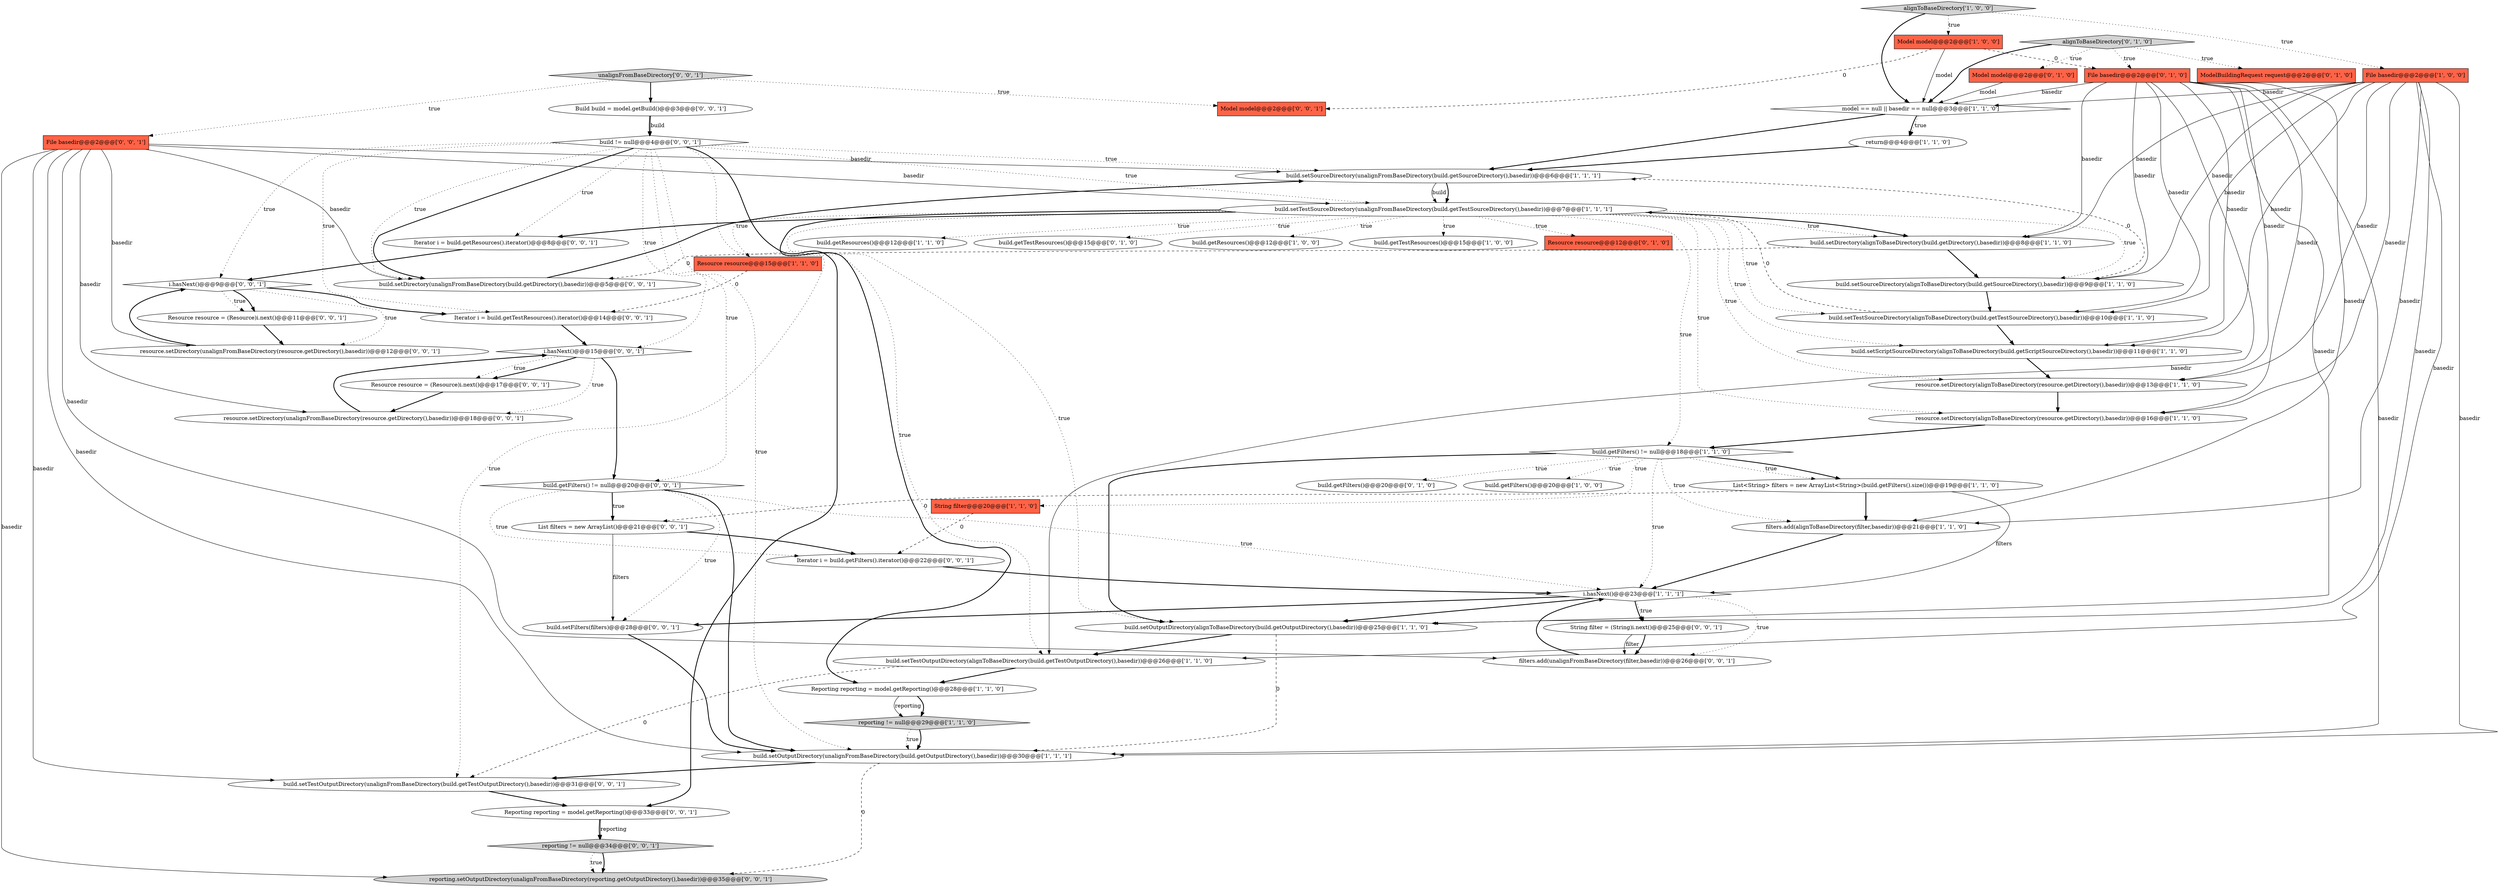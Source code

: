 digraph {
18 [style = filled, label = "build.setOutputDirectory(alignToBaseDirectory(build.getOutputDirectory(),basedir))@@@25@@@['1', '1', '0']", fillcolor = white, shape = ellipse image = "AAA0AAABBB1BBB"];
16 [style = filled, label = "build.setScriptSourceDirectory(alignToBaseDirectory(build.getScriptSourceDirectory(),basedir))@@@11@@@['1', '1', '0']", fillcolor = white, shape = ellipse image = "AAA0AAABBB1BBB"];
43 [style = filled, label = "Reporting reporting = model.getReporting()@@@33@@@['0', '0', '1']", fillcolor = white, shape = ellipse image = "AAA0AAABBB3BBB"];
39 [style = filled, label = "build.getFilters() != null@@@20@@@['0', '0', '1']", fillcolor = white, shape = diamond image = "AAA0AAABBB3BBB"];
2 [style = filled, label = "i.hasNext()@@@23@@@['1', '1', '1']", fillcolor = white, shape = diamond image = "AAA0AAABBB1BBB"];
45 [style = filled, label = "File basedir@@@2@@@['0', '0', '1']", fillcolor = tomato, shape = box image = "AAA0AAABBB3BBB"];
27 [style = filled, label = "build.setDirectory(alignToBaseDirectory(build.getDirectory(),basedir))@@@8@@@['1', '1', '0']", fillcolor = white, shape = ellipse image = "AAA0AAABBB1BBB"];
12 [style = filled, label = "File basedir@@@2@@@['1', '0', '0']", fillcolor = tomato, shape = box image = "AAA0AAABBB1BBB"];
55 [style = filled, label = "String filter = (String)i.next()@@@25@@@['0', '0', '1']", fillcolor = white, shape = ellipse image = "AAA0AAABBB3BBB"];
15 [style = filled, label = "build.setTestOutputDirectory(alignToBaseDirectory(build.getTestOutputDirectory(),basedir))@@@26@@@['1', '1', '0']", fillcolor = white, shape = ellipse image = "AAA0AAABBB1BBB"];
1 [style = filled, label = "model == null || basedir == null@@@3@@@['1', '1', '0']", fillcolor = white, shape = diamond image = "AAA0AAABBB1BBB"];
50 [style = filled, label = "List filters = new ArrayList()@@@21@@@['0', '0', '1']", fillcolor = white, shape = ellipse image = "AAA0AAABBB3BBB"];
14 [style = filled, label = "build.setSourceDirectory(unalignFromBaseDirectory(build.getSourceDirectory(),basedir))@@@6@@@['1', '1', '1']", fillcolor = white, shape = ellipse image = "AAA0AAABBB1BBB"];
19 [style = filled, label = "reporting != null@@@29@@@['1', '1', '0']", fillcolor = lightgray, shape = diamond image = "AAA0AAABBB1BBB"];
22 [style = filled, label = "Resource resource@@@15@@@['1', '1', '0']", fillcolor = tomato, shape = box image = "AAA0AAABBB1BBB"];
37 [style = filled, label = "reporting.setOutputDirectory(unalignFromBaseDirectory(reporting.getOutputDirectory(),basedir))@@@35@@@['0', '0', '1']", fillcolor = lightgray, shape = ellipse image = "AAA0AAABBB3BBB"];
42 [style = filled, label = "Iterator i = build.getFilters().iterator()@@@22@@@['0', '0', '1']", fillcolor = white, shape = ellipse image = "AAA0AAABBB3BBB"];
41 [style = filled, label = "Build build = model.getBuild()@@@3@@@['0', '0', '1']", fillcolor = white, shape = ellipse image = "AAA0AAABBB3BBB"];
24 [style = filled, label = "build.setTestSourceDirectory(alignToBaseDirectory(build.getTestSourceDirectory(),basedir))@@@10@@@['1', '1', '0']", fillcolor = white, shape = ellipse image = "AAA0AAABBB1BBB"];
20 [style = filled, label = "return@@@4@@@['1', '1', '0']", fillcolor = white, shape = ellipse image = "AAA0AAABBB1BBB"];
0 [style = filled, label = "filters.add(alignToBaseDirectory(filter,basedir))@@@21@@@['1', '1', '0']", fillcolor = white, shape = ellipse image = "AAA0AAABBB1BBB"];
48 [style = filled, label = "reporting != null@@@34@@@['0', '0', '1']", fillcolor = lightgray, shape = diamond image = "AAA0AAABBB3BBB"];
28 [style = filled, label = "ModelBuildingRequest request@@@2@@@['0', '1', '0']", fillcolor = tomato, shape = box image = "AAA0AAABBB2BBB"];
23 [style = filled, label = "String filter@@@20@@@['1', '1', '0']", fillcolor = tomato, shape = box image = "AAA0AAABBB1BBB"];
5 [style = filled, label = "alignToBaseDirectory['1', '0', '0']", fillcolor = lightgray, shape = diamond image = "AAA0AAABBB1BBB"];
53 [style = filled, label = "Iterator i = build.getTestResources().iterator()@@@14@@@['0', '0', '1']", fillcolor = white, shape = ellipse image = "AAA0AAABBB3BBB"];
51 [style = filled, label = "filters.add(unalignFromBaseDirectory(filter,basedir))@@@26@@@['0', '0', '1']", fillcolor = white, shape = ellipse image = "AAA0AAABBB3BBB"];
26 [style = filled, label = "build.getResources()@@@12@@@['1', '1', '0']", fillcolor = white, shape = ellipse image = "AAA0AAABBB1BBB"];
6 [style = filled, label = "resource.setDirectory(alignToBaseDirectory(resource.getDirectory(),basedir))@@@16@@@['1', '1', '0']", fillcolor = white, shape = ellipse image = "AAA0AAABBB1BBB"];
40 [style = filled, label = "resource.setDirectory(unalignFromBaseDirectory(resource.getDirectory(),basedir))@@@18@@@['0', '0', '1']", fillcolor = white, shape = ellipse image = "AAA0AAABBB3BBB"];
35 [style = filled, label = "resource.setDirectory(unalignFromBaseDirectory(resource.getDirectory(),basedir))@@@12@@@['0', '0', '1']", fillcolor = white, shape = ellipse image = "AAA0AAABBB3BBB"];
33 [style = filled, label = "alignToBaseDirectory['0', '1', '0']", fillcolor = lightgray, shape = diamond image = "AAA0AAABBB2BBB"];
52 [style = filled, label = "build.setFilters(filters)@@@28@@@['0', '0', '1']", fillcolor = white, shape = ellipse image = "AAA0AAABBB3BBB"];
30 [style = filled, label = "Model model@@@2@@@['0', '1', '0']", fillcolor = tomato, shape = box image = "AAA0AAABBB2BBB"];
7 [style = filled, label = "Reporting reporting = model.getReporting()@@@28@@@['1', '1', '0']", fillcolor = white, shape = ellipse image = "AAA0AAABBB1BBB"];
47 [style = filled, label = "Resource resource = (Resource)i.next()@@@11@@@['0', '0', '1']", fillcolor = white, shape = ellipse image = "AAA0AAABBB3BBB"];
58 [style = filled, label = "build.setDirectory(unalignFromBaseDirectory(build.getDirectory(),basedir))@@@5@@@['0', '0', '1']", fillcolor = white, shape = ellipse image = "AAA0AAABBB3BBB"];
36 [style = filled, label = "Iterator i = build.getResources().iterator()@@@8@@@['0', '0', '1']", fillcolor = white, shape = ellipse image = "AAA0AAABBB3BBB"];
34 [style = filled, label = "File basedir@@@2@@@['0', '1', '0']", fillcolor = tomato, shape = box image = "AAA1AAABBB2BBB"];
32 [style = filled, label = "build.getTestResources()@@@15@@@['0', '1', '0']", fillcolor = white, shape = ellipse image = "AAA0AAABBB2BBB"];
4 [style = filled, label = "build.setTestSourceDirectory(unalignFromBaseDirectory(build.getTestSourceDirectory(),basedir))@@@7@@@['1', '1', '1']", fillcolor = white, shape = ellipse image = "AAA0AAABBB1BBB"];
56 [style = filled, label = "build.setTestOutputDirectory(unalignFromBaseDirectory(build.getTestOutputDirectory(),basedir))@@@31@@@['0', '0', '1']", fillcolor = white, shape = ellipse image = "AAA0AAABBB3BBB"];
44 [style = filled, label = "i.hasNext()@@@9@@@['0', '0', '1']", fillcolor = white, shape = diamond image = "AAA0AAABBB3BBB"];
3 [style = filled, label = "resource.setDirectory(alignToBaseDirectory(resource.getDirectory(),basedir))@@@13@@@['1', '1', '0']", fillcolor = white, shape = ellipse image = "AAA0AAABBB1BBB"];
21 [style = filled, label = "build.getResources()@@@12@@@['1', '0', '0']", fillcolor = white, shape = ellipse image = "AAA0AAABBB1BBB"];
17 [style = filled, label = "build.getTestResources()@@@15@@@['1', '0', '0']", fillcolor = white, shape = ellipse image = "AAA0AAABBB1BBB"];
46 [style = filled, label = "Model model@@@2@@@['0', '0', '1']", fillcolor = tomato, shape = box image = "AAA0AAABBB3BBB"];
10 [style = filled, label = "build.setSourceDirectory(alignToBaseDirectory(build.getSourceDirectory(),basedir))@@@9@@@['1', '1', '0']", fillcolor = white, shape = ellipse image = "AAA0AAABBB1BBB"];
31 [style = filled, label = "Resource resource@@@12@@@['0', '1', '0']", fillcolor = tomato, shape = box image = "AAA0AAABBB2BBB"];
11 [style = filled, label = "build.setOutputDirectory(unalignFromBaseDirectory(build.getOutputDirectory(),basedir))@@@30@@@['1', '1', '1']", fillcolor = white, shape = ellipse image = "AAA0AAABBB1BBB"];
38 [style = filled, label = "unalignFromBaseDirectory['0', '0', '1']", fillcolor = lightgray, shape = diamond image = "AAA0AAABBB3BBB"];
57 [style = filled, label = "build != null@@@4@@@['0', '0', '1']", fillcolor = white, shape = diamond image = "AAA0AAABBB3BBB"];
54 [style = filled, label = "i.hasNext()@@@15@@@['0', '0', '1']", fillcolor = white, shape = diamond image = "AAA0AAABBB3BBB"];
29 [style = filled, label = "build.getFilters()@@@20@@@['0', '1', '0']", fillcolor = white, shape = ellipse image = "AAA0AAABBB2BBB"];
9 [style = filled, label = "build.getFilters() != null@@@18@@@['1', '1', '0']", fillcolor = white, shape = diamond image = "AAA0AAABBB1BBB"];
13 [style = filled, label = "build.getFilters()@@@20@@@['1', '0', '0']", fillcolor = white, shape = ellipse image = "AAA0AAABBB1BBB"];
25 [style = filled, label = "Model model@@@2@@@['1', '0', '0']", fillcolor = tomato, shape = box image = "AAA1AAABBB1BBB"];
49 [style = filled, label = "Resource resource = (Resource)i.next()@@@17@@@['0', '0', '1']", fillcolor = white, shape = ellipse image = "AAA0AAABBB3BBB"];
8 [style = filled, label = "List<String> filters = new ArrayList<String>(build.getFilters().size())@@@19@@@['1', '1', '0']", fillcolor = white, shape = ellipse image = "AAA0AAABBB1BBB"];
54->49 [style = dotted, label="true"];
4->18 [style = dotted, label="true"];
34->11 [style = solid, label="basedir"];
57->39 [style = dotted, label="true"];
10->24 [style = bold, label=""];
33->28 [style = dotted, label="true"];
12->6 [style = solid, label="basedir"];
1->20 [style = bold, label=""];
55->51 [style = bold, label=""];
19->11 [style = bold, label=""];
38->41 [style = bold, label=""];
34->24 [style = solid, label="basedir"];
57->58 [style = bold, label=""];
5->12 [style = dotted, label="true"];
53->54 [style = bold, label=""];
39->42 [style = dotted, label="true"];
34->6 [style = solid, label="basedir"];
44->53 [style = bold, label=""];
34->27 [style = solid, label="basedir"];
12->0 [style = solid, label="basedir"];
22->53 [style = dashed, label="0"];
8->0 [style = bold, label=""];
2->55 [style = dotted, label="true"];
57->44 [style = dotted, label="true"];
19->11 [style = dotted, label="true"];
44->47 [style = dotted, label="true"];
4->36 [style = bold, label=""];
4->24 [style = dotted, label="true"];
2->52 [style = bold, label=""];
49->40 [style = bold, label=""];
4->17 [style = dotted, label="true"];
44->47 [style = bold, label=""];
45->14 [style = solid, label="basedir"];
39->50 [style = bold, label=""];
56->43 [style = bold, label=""];
38->46 [style = dotted, label="true"];
16->3 [style = bold, label=""];
45->40 [style = solid, label="basedir"];
48->37 [style = bold, label=""];
39->2 [style = dotted, label="true"];
54->49 [style = bold, label=""];
42->2 [style = bold, label=""];
25->34 [style = dashed, label="0"];
11->56 [style = bold, label=""];
57->54 [style = dotted, label="true"];
57->36 [style = dotted, label="true"];
34->10 [style = solid, label="basedir"];
36->44 [style = bold, label=""];
35->44 [style = bold, label=""];
45->58 [style = solid, label="basedir"];
8->2 [style = solid, label="filters"];
18->15 [style = bold, label=""];
2->18 [style = bold, label=""];
20->14 [style = bold, label=""];
12->24 [style = solid, label="basedir"];
9->8 [style = bold, label=""];
12->1 [style = solid, label="basedir"];
55->51 [style = solid, label="filter"];
44->35 [style = dotted, label="true"];
9->8 [style = dotted, label="true"];
12->27 [style = solid, label="basedir"];
30->1 [style = solid, label="model"];
43->48 [style = solid, label="reporting"];
5->1 [style = bold, label=""];
8->50 [style = dashed, label="0"];
5->25 [style = dotted, label="true"];
4->22 [style = dotted, label="true"];
9->13 [style = dotted, label="true"];
34->1 [style = solid, label="basedir"];
4->32 [style = dotted, label="true"];
57->4 [style = dotted, label="true"];
4->26 [style = dotted, label="true"];
2->55 [style = bold, label=""];
14->4 [style = bold, label=""];
34->0 [style = solid, label="basedir"];
9->0 [style = dotted, label="true"];
12->15 [style = solid, label="basedir"];
39->50 [style = dotted, label="true"];
4->10 [style = dotted, label="true"];
58->14 [style = bold, label=""];
45->51 [style = solid, label="basedir"];
57->11 [style = dotted, label="true"];
3->6 [style = bold, label=""];
4->15 [style = dotted, label="true"];
4->7 [style = bold, label=""];
34->16 [style = solid, label="basedir"];
4->21 [style = dotted, label="true"];
54->39 [style = bold, label=""];
57->58 [style = dotted, label="true"];
57->53 [style = dotted, label="true"];
45->11 [style = solid, label="basedir"];
4->3 [style = dotted, label="true"];
9->18 [style = bold, label=""];
27->58 [style = dashed, label="0"];
41->57 [style = solid, label="build"];
4->31 [style = dotted, label="true"];
50->42 [style = bold, label=""];
51->2 [style = bold, label=""];
9->23 [style = dotted, label="true"];
24->4 [style = dashed, label="0"];
27->10 [style = bold, label=""];
25->46 [style = dashed, label="0"];
57->43 [style = bold, label=""];
38->45 [style = dotted, label="true"];
12->3 [style = solid, label="basedir"];
12->18 [style = solid, label="basedir"];
7->19 [style = bold, label=""];
34->3 [style = solid, label="basedir"];
1->20 [style = dotted, label="true"];
10->14 [style = dashed, label="0"];
48->37 [style = dotted, label="true"];
4->6 [style = dotted, label="true"];
52->11 [style = bold, label=""];
9->29 [style = dotted, label="true"];
45->35 [style = solid, label="basedir"];
40->54 [style = bold, label=""];
39->52 [style = dotted, label="true"];
12->16 [style = solid, label="basedir"];
15->7 [style = bold, label=""];
18->11 [style = dashed, label="0"];
45->56 [style = solid, label="basedir"];
57->14 [style = dotted, label="true"];
33->34 [style = dotted, label="true"];
0->2 [style = bold, label=""];
43->48 [style = bold, label=""];
54->40 [style = dotted, label="true"];
33->1 [style = bold, label=""];
12->10 [style = solid, label="basedir"];
45->4 [style = solid, label="basedir"];
47->35 [style = bold, label=""];
33->30 [style = dotted, label="true"];
41->57 [style = bold, label=""];
39->11 [style = bold, label=""];
15->56 [style = dashed, label="0"];
50->52 [style = solid, label="filters"];
7->19 [style = solid, label="reporting"];
12->11 [style = solid, label="basedir"];
24->16 [style = bold, label=""];
25->1 [style = solid, label="model"];
9->2 [style = dotted, label="true"];
4->27 [style = bold, label=""];
34->18 [style = solid, label="basedir"];
14->4 [style = solid, label="build"];
4->27 [style = dotted, label="true"];
34->15 [style = solid, label="basedir"];
11->37 [style = dashed, label="0"];
1->14 [style = bold, label=""];
4->16 [style = dotted, label="true"];
4->9 [style = dotted, label="true"];
6->9 [style = bold, label=""];
23->42 [style = dashed, label="0"];
45->37 [style = solid, label="basedir"];
2->51 [style = dotted, label="true"];
57->56 [style = dotted, label="true"];
}
